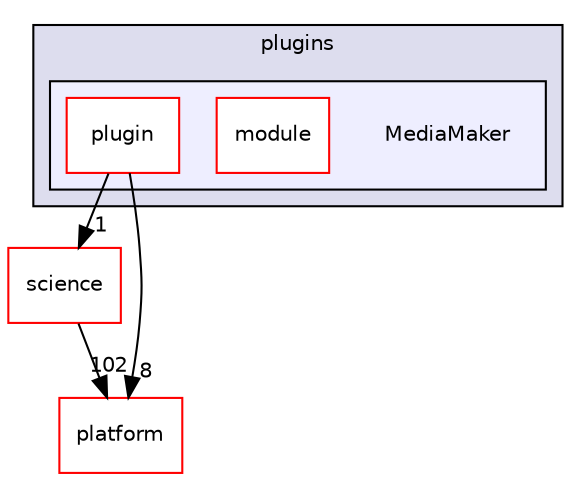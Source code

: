 digraph "bioexplorer/backend/plugins/MediaMaker" {
  compound=true
  node [ fontsize="10", fontname="Helvetica"];
  edge [ labelfontsize="10", labelfontname="Helvetica"];
  subgraph clusterdir_f1f9c636edd67c457aa0bf92847eca1a {
    graph [ bgcolor="#ddddee", pencolor="black", label="plugins" fontname="Helvetica", fontsize="10", URL="dir_f1f9c636edd67c457aa0bf92847eca1a.html"]
  subgraph clusterdir_a8be3529f47ac2b897ecd0e6568fdd15 {
    graph [ bgcolor="#eeeeff", pencolor="black", label="" URL="dir_a8be3529f47ac2b897ecd0e6568fdd15.html"];
    dir_a8be3529f47ac2b897ecd0e6568fdd15 [shape=plaintext label="MediaMaker"];
  dir_e03123f27d9aa4e105763c81dcd1a12d [shape=box label="module" fillcolor="white" style="filled" color="red" URL="dir_e03123f27d9aa4e105763c81dcd1a12d.html"];
  dir_b52349f5576cfd3d293727016b3a4bfd [shape=box label="plugin" fillcolor="white" style="filled" color="red" URL="dir_b52349f5576cfd3d293727016b3a4bfd.html"];
  }
  }
  dir_14d627cccd023aaf4f18eaf1359097e2 [shape=box label="science" fillcolor="white" style="filled" color="red" URL="dir_14d627cccd023aaf4f18eaf1359097e2.html"];
  dir_c5a52a81292cf9a5167198f4f346d6d9 [shape=box label="platform" fillcolor="white" style="filled" color="red" URL="dir_c5a52a81292cf9a5167198f4f346d6d9.html"];
  dir_14d627cccd023aaf4f18eaf1359097e2->dir_c5a52a81292cf9a5167198f4f346d6d9 [headlabel="102", labeldistance=1.5 headhref="dir_000037_000058.html"];
  dir_b52349f5576cfd3d293727016b3a4bfd->dir_14d627cccd023aaf4f18eaf1359097e2 [headlabel="1", labeldistance=1.5 headhref="dir_000016_000037.html"];
  dir_b52349f5576cfd3d293727016b3a4bfd->dir_c5a52a81292cf9a5167198f4f346d6d9 [headlabel="8", labeldistance=1.5 headhref="dir_000016_000058.html"];
}
